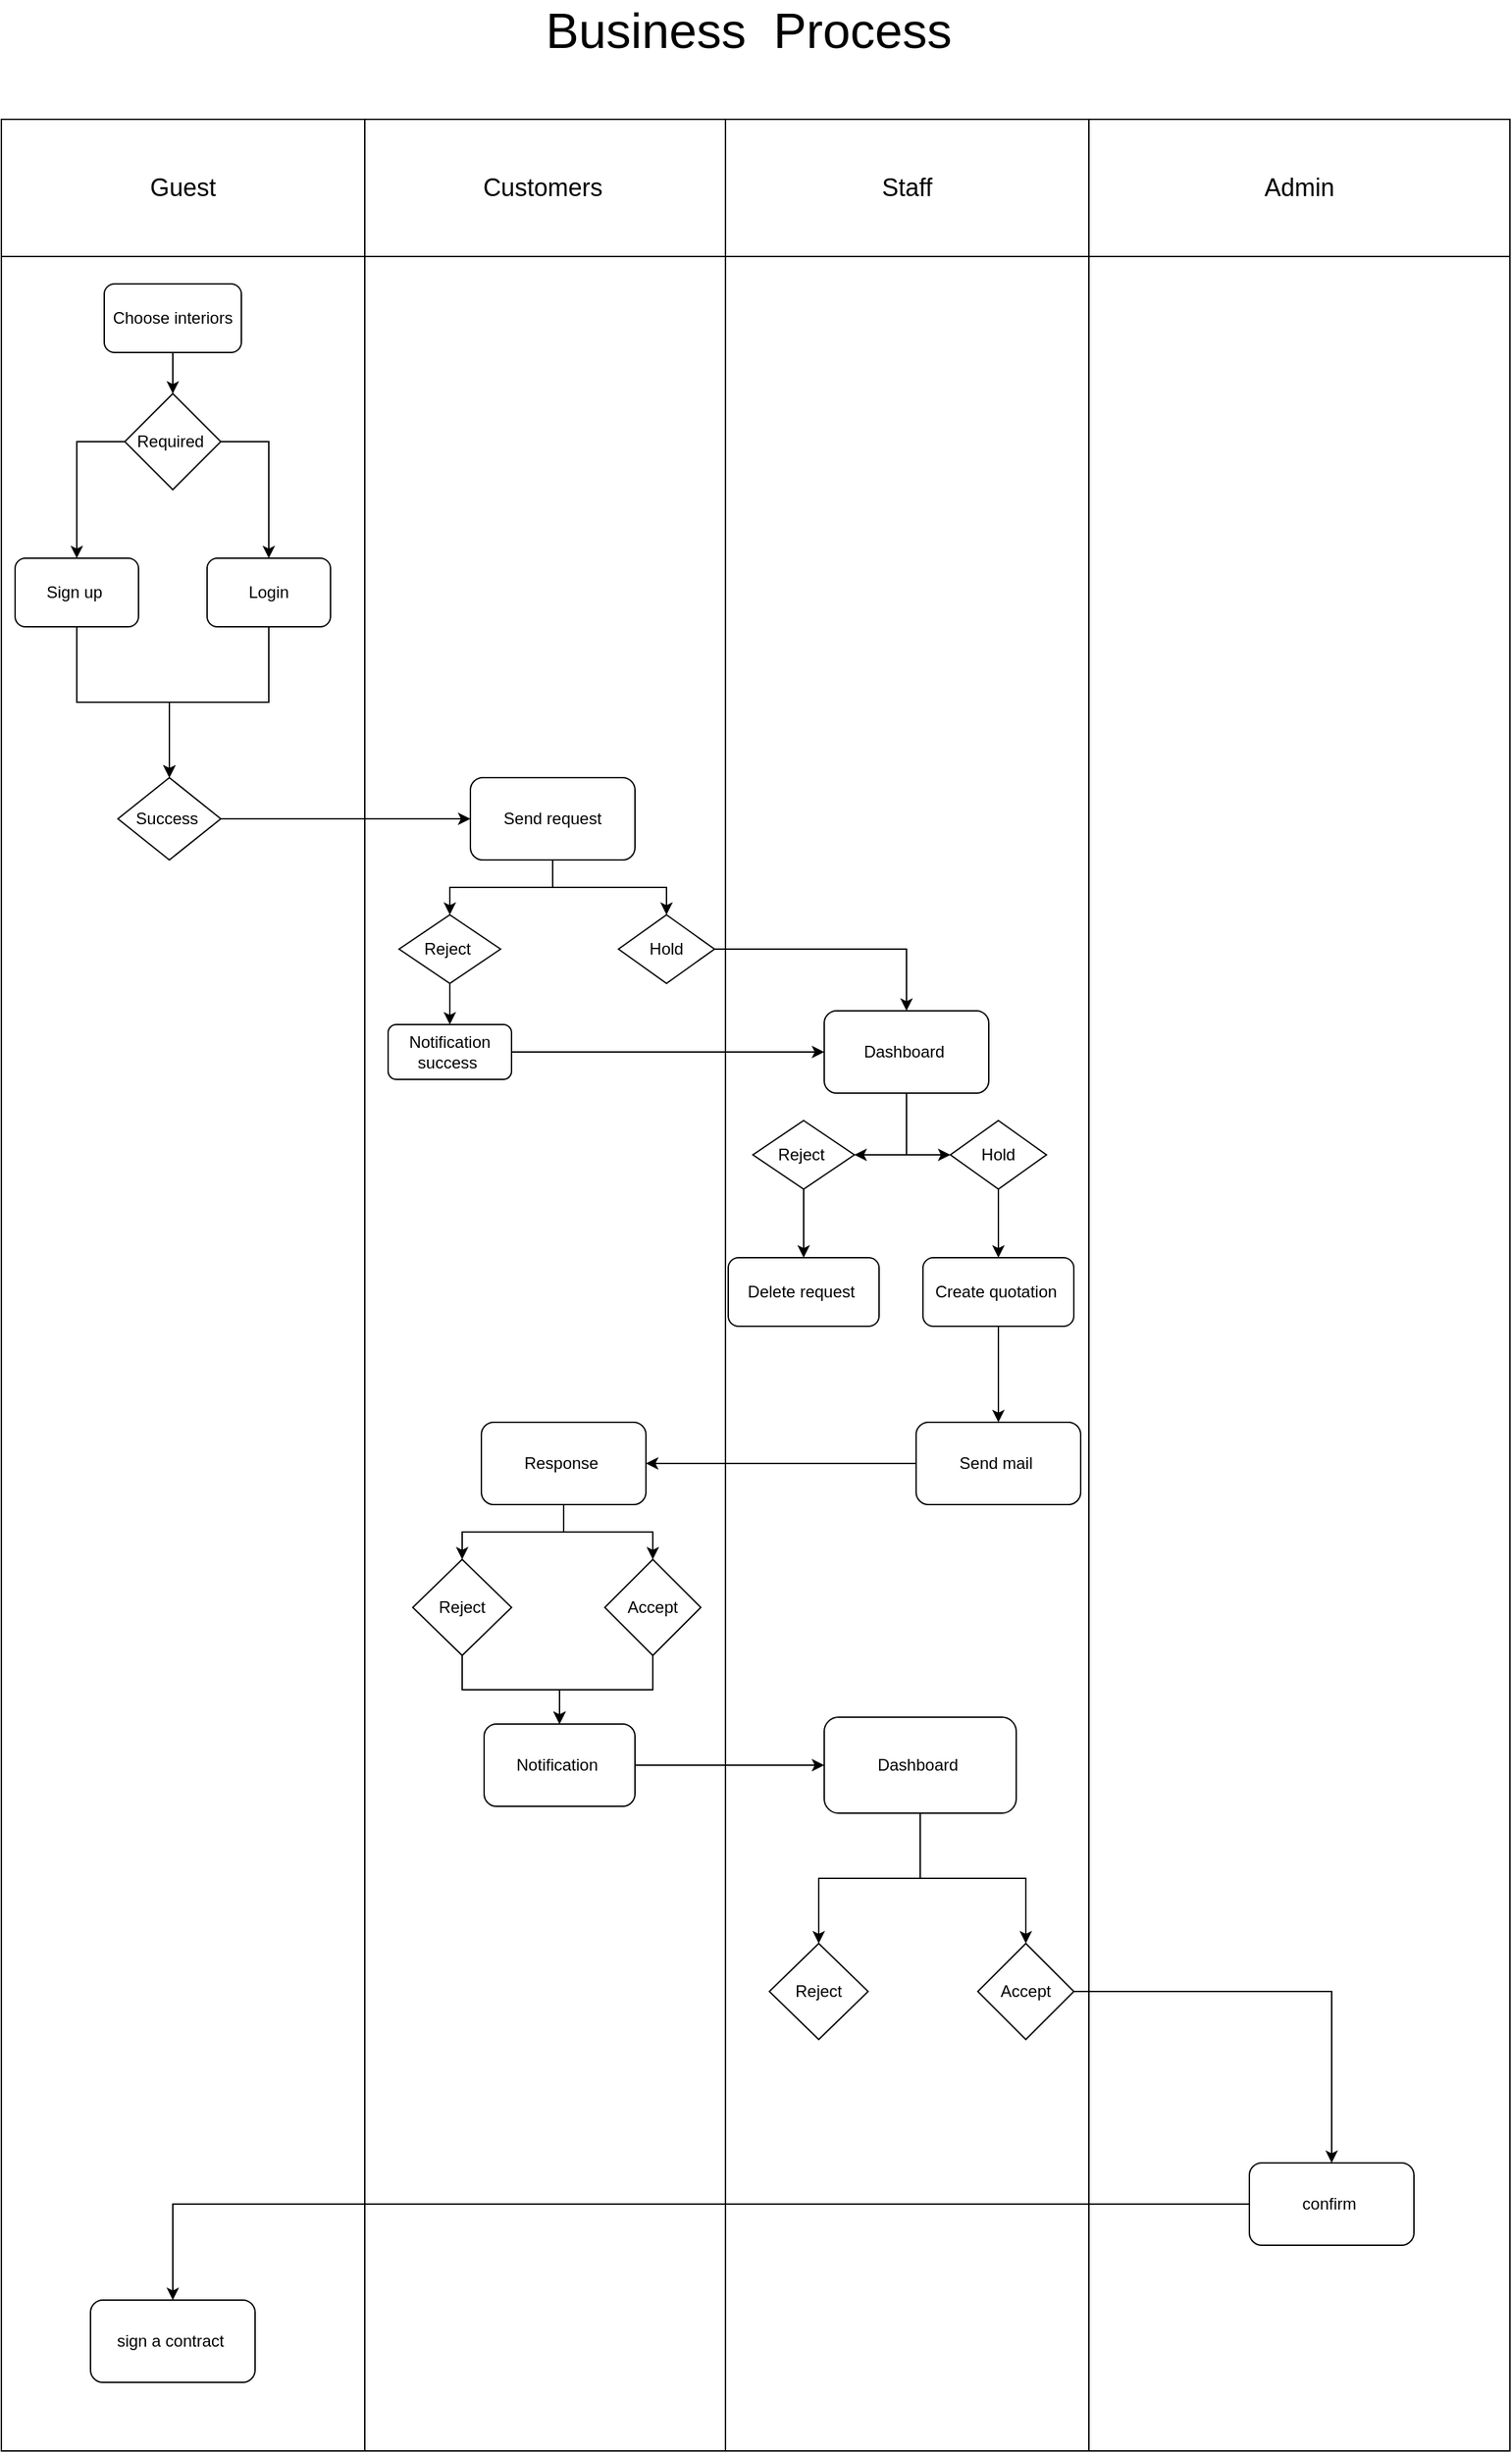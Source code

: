 <mxfile version="24.2.1" type="device">
  <diagram name="Page-1" id="74e2e168-ea6b-b213-b513-2b3c1d86103e">
    <mxGraphModel dx="1843" dy="746" grid="1" gridSize="10" guides="1" tooltips="1" connect="1" arrows="1" fold="1" page="1" pageScale="1" pageWidth="1100" pageHeight="850" background="none" math="0" shadow="0">
      <root>
        <mxCell id="0" />
        <mxCell id="1" parent="0" />
        <mxCell id="cx8E1XSnenoM079jzObZ-44" value="" style="shape=table;startSize=0;container=1;collapsible=0;childLayout=tableLayout;" vertex="1" parent="1">
          <mxGeometry y="120" width="1100" height="1700" as="geometry" />
        </mxCell>
        <mxCell id="cx8E1XSnenoM079jzObZ-45" value="" style="shape=tableRow;horizontal=0;startSize=0;swimlaneHead=0;swimlaneBody=0;strokeColor=inherit;top=0;left=0;bottom=0;right=0;collapsible=0;dropTarget=0;fillColor=none;points=[[0,0.5],[1,0.5]];portConstraint=eastwest;" vertex="1" parent="cx8E1XSnenoM079jzObZ-44">
          <mxGeometry width="1100" height="100" as="geometry" />
        </mxCell>
        <mxCell id="cx8E1XSnenoM079jzObZ-46" value="&lt;font style=&quot;font-size: 18px;&quot;&gt;Guest&lt;/font&gt;" style="shape=partialRectangle;html=1;whiteSpace=wrap;connectable=0;strokeColor=inherit;overflow=hidden;fillColor=none;top=0;left=0;bottom=0;right=0;pointerEvents=1;" vertex="1" parent="cx8E1XSnenoM079jzObZ-45">
          <mxGeometry width="265" height="100" as="geometry">
            <mxRectangle width="265" height="100" as="alternateBounds" />
          </mxGeometry>
        </mxCell>
        <mxCell id="cx8E1XSnenoM079jzObZ-47" value="&lt;font style=&quot;font-size: 18px;&quot;&gt;Customers&lt;/font&gt;&amp;nbsp;" style="shape=partialRectangle;html=1;whiteSpace=wrap;connectable=0;strokeColor=inherit;overflow=hidden;fillColor=none;top=0;left=0;bottom=0;right=0;pointerEvents=1;" vertex="1" parent="cx8E1XSnenoM079jzObZ-45">
          <mxGeometry x="265" width="263" height="100" as="geometry">
            <mxRectangle width="263" height="100" as="alternateBounds" />
          </mxGeometry>
        </mxCell>
        <mxCell id="cx8E1XSnenoM079jzObZ-48" value="&lt;font style=&quot;font-size: 18px;&quot;&gt;Staff&lt;/font&gt;" style="shape=partialRectangle;html=1;whiteSpace=wrap;connectable=0;strokeColor=inherit;overflow=hidden;fillColor=none;top=0;left=0;bottom=0;right=0;pointerEvents=1;" vertex="1" parent="cx8E1XSnenoM079jzObZ-45">
          <mxGeometry x="528" width="265" height="100" as="geometry">
            <mxRectangle width="265" height="100" as="alternateBounds" />
          </mxGeometry>
        </mxCell>
        <mxCell id="cx8E1XSnenoM079jzObZ-49" value="&lt;font style=&quot;font-size: 18px;&quot;&gt;Admin&lt;/font&gt;" style="shape=partialRectangle;html=1;whiteSpace=wrap;connectable=0;strokeColor=inherit;overflow=hidden;fillColor=none;top=0;left=0;bottom=0;right=0;pointerEvents=1;" vertex="1" parent="cx8E1XSnenoM079jzObZ-45">
          <mxGeometry x="793" width="307" height="100" as="geometry">
            <mxRectangle width="307" height="100" as="alternateBounds" />
          </mxGeometry>
        </mxCell>
        <mxCell id="cx8E1XSnenoM079jzObZ-50" value="" style="shape=tableRow;horizontal=0;startSize=0;swimlaneHead=0;swimlaneBody=0;strokeColor=inherit;top=0;left=0;bottom=0;right=0;collapsible=0;dropTarget=0;fillColor=none;points=[[0,0.5],[1,0.5]];portConstraint=eastwest;" vertex="1" parent="cx8E1XSnenoM079jzObZ-44">
          <mxGeometry y="100" width="1100" height="1600" as="geometry" />
        </mxCell>
        <mxCell id="cx8E1XSnenoM079jzObZ-51" value="" style="shape=partialRectangle;html=1;whiteSpace=wrap;connectable=0;strokeColor=inherit;overflow=hidden;fillColor=none;top=0;left=0;bottom=0;right=0;pointerEvents=1;" vertex="1" parent="cx8E1XSnenoM079jzObZ-50">
          <mxGeometry width="265" height="1600" as="geometry">
            <mxRectangle width="265" height="1600" as="alternateBounds" />
          </mxGeometry>
        </mxCell>
        <mxCell id="cx8E1XSnenoM079jzObZ-52" value="" style="shape=partialRectangle;html=1;whiteSpace=wrap;connectable=0;strokeColor=inherit;overflow=hidden;fillColor=none;top=0;left=0;bottom=0;right=0;pointerEvents=1;" vertex="1" parent="cx8E1XSnenoM079jzObZ-50">
          <mxGeometry x="265" width="263" height="1600" as="geometry">
            <mxRectangle width="263" height="1600" as="alternateBounds" />
          </mxGeometry>
        </mxCell>
        <mxCell id="cx8E1XSnenoM079jzObZ-53" value="" style="shape=partialRectangle;html=1;whiteSpace=wrap;connectable=0;strokeColor=inherit;overflow=hidden;fillColor=none;top=0;left=0;bottom=0;right=0;pointerEvents=1;" vertex="1" parent="cx8E1XSnenoM079jzObZ-50">
          <mxGeometry x="528" width="265" height="1600" as="geometry">
            <mxRectangle width="265" height="1600" as="alternateBounds" />
          </mxGeometry>
        </mxCell>
        <mxCell id="cx8E1XSnenoM079jzObZ-54" value="" style="shape=partialRectangle;html=1;whiteSpace=wrap;connectable=0;strokeColor=inherit;overflow=hidden;fillColor=none;top=0;left=0;bottom=0;right=0;pointerEvents=1;" vertex="1" parent="cx8E1XSnenoM079jzObZ-50">
          <mxGeometry x="793" width="307" height="1600" as="geometry">
            <mxRectangle width="307" height="1600" as="alternateBounds" />
          </mxGeometry>
        </mxCell>
        <mxCell id="cx8E1XSnenoM079jzObZ-77" value="&lt;font style=&quot;font-size: 36px;&quot;&gt;Business&amp;nbsp; Process&amp;nbsp;&lt;/font&gt;" style="text;html=1;align=center;verticalAlign=middle;whiteSpace=wrap;rounded=0;" vertex="1" parent="1">
          <mxGeometry x="380" y="40" width="340" height="30" as="geometry" />
        </mxCell>
        <mxCell id="cx8E1XSnenoM079jzObZ-87" style="edgeStyle=orthogonalEdgeStyle;rounded=0;orthogonalLoop=1;jettySize=auto;html=1;entryX=0.5;entryY=0;entryDx=0;entryDy=0;" edge="1" parent="1" source="cx8E1XSnenoM079jzObZ-81" target="cx8E1XSnenoM079jzObZ-82">
          <mxGeometry relative="1" as="geometry" />
        </mxCell>
        <mxCell id="cx8E1XSnenoM079jzObZ-81" value="Choose interiors" style="rounded=1;whiteSpace=wrap;html=1;" vertex="1" parent="1">
          <mxGeometry x="75" y="240" width="100" height="50" as="geometry" />
        </mxCell>
        <mxCell id="cx8E1XSnenoM079jzObZ-136" style="edgeStyle=orthogonalEdgeStyle;rounded=0;orthogonalLoop=1;jettySize=auto;html=1;entryX=0.5;entryY=0;entryDx=0;entryDy=0;" edge="1" parent="1" source="cx8E1XSnenoM079jzObZ-82" target="cx8E1XSnenoM079jzObZ-84">
          <mxGeometry relative="1" as="geometry">
            <Array as="points">
              <mxPoint x="55" y="355" />
            </Array>
          </mxGeometry>
        </mxCell>
        <mxCell id="cx8E1XSnenoM079jzObZ-137" style="edgeStyle=orthogonalEdgeStyle;rounded=0;orthogonalLoop=1;jettySize=auto;html=1;entryX=0.5;entryY=0;entryDx=0;entryDy=0;" edge="1" parent="1" source="cx8E1XSnenoM079jzObZ-82" target="cx8E1XSnenoM079jzObZ-83">
          <mxGeometry relative="1" as="geometry">
            <Array as="points">
              <mxPoint x="195" y="355" />
            </Array>
          </mxGeometry>
        </mxCell>
        <mxCell id="cx8E1XSnenoM079jzObZ-82" value="Required&amp;nbsp;" style="rhombus;whiteSpace=wrap;html=1;" vertex="1" parent="1">
          <mxGeometry x="90" y="320" width="70" height="70" as="geometry" />
        </mxCell>
        <mxCell id="cx8E1XSnenoM079jzObZ-91" style="edgeStyle=orthogonalEdgeStyle;rounded=0;orthogonalLoop=1;jettySize=auto;html=1;entryX=0.5;entryY=0;entryDx=0;entryDy=0;" edge="1" parent="1" source="cx8E1XSnenoM079jzObZ-83" target="cx8E1XSnenoM079jzObZ-85">
          <mxGeometry relative="1" as="geometry" />
        </mxCell>
        <mxCell id="cx8E1XSnenoM079jzObZ-83" value="Login" style="rounded=1;whiteSpace=wrap;html=1;" vertex="1" parent="1">
          <mxGeometry x="150" y="440" width="90" height="50" as="geometry" />
        </mxCell>
        <mxCell id="cx8E1XSnenoM079jzObZ-90" style="edgeStyle=orthogonalEdgeStyle;rounded=0;orthogonalLoop=1;jettySize=auto;html=1;" edge="1" parent="1" source="cx8E1XSnenoM079jzObZ-84" target="cx8E1XSnenoM079jzObZ-85">
          <mxGeometry relative="1" as="geometry" />
        </mxCell>
        <mxCell id="cx8E1XSnenoM079jzObZ-84" value="Sign up&amp;nbsp;" style="rounded=1;whiteSpace=wrap;html=1;" vertex="1" parent="1">
          <mxGeometry x="10" y="440" width="90" height="50" as="geometry" />
        </mxCell>
        <mxCell id="cx8E1XSnenoM079jzObZ-92" style="edgeStyle=orthogonalEdgeStyle;rounded=0;orthogonalLoop=1;jettySize=auto;html=1;entryX=0;entryY=0.5;entryDx=0;entryDy=0;" edge="1" parent="1" source="cx8E1XSnenoM079jzObZ-85" target="cx8E1XSnenoM079jzObZ-86">
          <mxGeometry relative="1" as="geometry" />
        </mxCell>
        <mxCell id="cx8E1XSnenoM079jzObZ-85" value="Success&amp;nbsp;" style="rhombus;whiteSpace=wrap;html=1;" vertex="1" parent="1">
          <mxGeometry x="85" y="600" width="75" height="60" as="geometry" />
        </mxCell>
        <mxCell id="cx8E1XSnenoM079jzObZ-140" style="edgeStyle=orthogonalEdgeStyle;rounded=0;orthogonalLoop=1;jettySize=auto;html=1;entryX=0.5;entryY=0;entryDx=0;entryDy=0;" edge="1" parent="1" source="cx8E1XSnenoM079jzObZ-86" target="cx8E1XSnenoM079jzObZ-93">
          <mxGeometry relative="1" as="geometry" />
        </mxCell>
        <mxCell id="cx8E1XSnenoM079jzObZ-141" style="edgeStyle=orthogonalEdgeStyle;rounded=0;orthogonalLoop=1;jettySize=auto;html=1;entryX=0.5;entryY=0;entryDx=0;entryDy=0;" edge="1" parent="1" source="cx8E1XSnenoM079jzObZ-86" target="cx8E1XSnenoM079jzObZ-94">
          <mxGeometry relative="1" as="geometry" />
        </mxCell>
        <mxCell id="cx8E1XSnenoM079jzObZ-86" value="Send request" style="rounded=1;whiteSpace=wrap;html=1;" vertex="1" parent="1">
          <mxGeometry x="342" y="600" width="120" height="60" as="geometry" />
        </mxCell>
        <mxCell id="cx8E1XSnenoM079jzObZ-142" style="edgeStyle=orthogonalEdgeStyle;rounded=0;orthogonalLoop=1;jettySize=auto;html=1;" edge="1" parent="1" source="cx8E1XSnenoM079jzObZ-93" target="cx8E1XSnenoM079jzObZ-97">
          <mxGeometry relative="1" as="geometry" />
        </mxCell>
        <mxCell id="cx8E1XSnenoM079jzObZ-93" value="Reject&amp;nbsp;" style="rhombus;whiteSpace=wrap;html=1;" vertex="1" parent="1">
          <mxGeometry x="290" y="700" width="74" height="50" as="geometry" />
        </mxCell>
        <mxCell id="cx8E1XSnenoM079jzObZ-128" style="edgeStyle=orthogonalEdgeStyle;rounded=0;orthogonalLoop=1;jettySize=auto;html=1;" edge="1" parent="1" source="cx8E1XSnenoM079jzObZ-94" target="cx8E1XSnenoM079jzObZ-101">
          <mxGeometry relative="1" as="geometry" />
        </mxCell>
        <mxCell id="cx8E1XSnenoM079jzObZ-94" value="Hold" style="rhombus;whiteSpace=wrap;html=1;" vertex="1" parent="1">
          <mxGeometry x="450" y="700" width="70" height="50" as="geometry" />
        </mxCell>
        <mxCell id="cx8E1XSnenoM079jzObZ-130" style="edgeStyle=orthogonalEdgeStyle;rounded=0;orthogonalLoop=1;jettySize=auto;html=1;entryX=0;entryY=0.5;entryDx=0;entryDy=0;" edge="1" parent="1" source="cx8E1XSnenoM079jzObZ-97" target="cx8E1XSnenoM079jzObZ-101">
          <mxGeometry relative="1" as="geometry" />
        </mxCell>
        <mxCell id="cx8E1XSnenoM079jzObZ-97" value="Notification success&amp;nbsp;" style="rounded=1;whiteSpace=wrap;html=1;" vertex="1" parent="1">
          <mxGeometry x="282" y="780" width="90" height="40" as="geometry" />
        </mxCell>
        <mxCell id="cx8E1XSnenoM079jzObZ-131" style="edgeStyle=orthogonalEdgeStyle;rounded=0;orthogonalLoop=1;jettySize=auto;html=1;entryX=1;entryY=0.5;entryDx=0;entryDy=0;" edge="1" parent="1" source="cx8E1XSnenoM079jzObZ-101" target="cx8E1XSnenoM079jzObZ-127">
          <mxGeometry relative="1" as="geometry" />
        </mxCell>
        <mxCell id="cx8E1XSnenoM079jzObZ-132" style="edgeStyle=orthogonalEdgeStyle;rounded=0;orthogonalLoop=1;jettySize=auto;html=1;entryX=0;entryY=0.5;entryDx=0;entryDy=0;" edge="1" parent="1" source="cx8E1XSnenoM079jzObZ-101" target="cx8E1XSnenoM079jzObZ-126">
          <mxGeometry relative="1" as="geometry" />
        </mxCell>
        <mxCell id="cx8E1XSnenoM079jzObZ-101" value="Dashboard&amp;nbsp;" style="rounded=1;whiteSpace=wrap;html=1;" vertex="1" parent="1">
          <mxGeometry x="600" y="770" width="120" height="60" as="geometry" />
        </mxCell>
        <mxCell id="cx8E1XSnenoM079jzObZ-107" style="edgeStyle=orthogonalEdgeStyle;rounded=0;orthogonalLoop=1;jettySize=auto;html=1;entryX=0.5;entryY=0;entryDx=0;entryDy=0;" edge="1" parent="1" source="cx8E1XSnenoM079jzObZ-104" target="cx8E1XSnenoM079jzObZ-105">
          <mxGeometry relative="1" as="geometry" />
        </mxCell>
        <mxCell id="cx8E1XSnenoM079jzObZ-104" value="Create quotation&amp;nbsp;" style="rounded=1;whiteSpace=wrap;html=1;" vertex="1" parent="1">
          <mxGeometry x="672" y="950" width="110" height="50" as="geometry" />
        </mxCell>
        <mxCell id="cx8E1XSnenoM079jzObZ-110" style="edgeStyle=orthogonalEdgeStyle;rounded=0;orthogonalLoop=1;jettySize=auto;html=1;entryX=1;entryY=0.5;entryDx=0;entryDy=0;" edge="1" parent="1" source="cx8E1XSnenoM079jzObZ-105" target="cx8E1XSnenoM079jzObZ-109">
          <mxGeometry relative="1" as="geometry" />
        </mxCell>
        <mxCell id="cx8E1XSnenoM079jzObZ-105" value="Send mail&amp;nbsp;" style="rounded=1;whiteSpace=wrap;html=1;" vertex="1" parent="1">
          <mxGeometry x="667" y="1070" width="120" height="60" as="geometry" />
        </mxCell>
        <mxCell id="cx8E1XSnenoM079jzObZ-143" style="edgeStyle=orthogonalEdgeStyle;rounded=0;orthogonalLoop=1;jettySize=auto;html=1;" edge="1" parent="1" source="cx8E1XSnenoM079jzObZ-109" target="cx8E1XSnenoM079jzObZ-111">
          <mxGeometry relative="1" as="geometry" />
        </mxCell>
        <mxCell id="cx8E1XSnenoM079jzObZ-144" style="edgeStyle=orthogonalEdgeStyle;rounded=0;orthogonalLoop=1;jettySize=auto;html=1;entryX=0.5;entryY=0;entryDx=0;entryDy=0;" edge="1" parent="1" source="cx8E1XSnenoM079jzObZ-109" target="cx8E1XSnenoM079jzObZ-112">
          <mxGeometry relative="1" as="geometry" />
        </mxCell>
        <mxCell id="cx8E1XSnenoM079jzObZ-109" value="Response&amp;nbsp;" style="rounded=1;whiteSpace=wrap;html=1;" vertex="1" parent="1">
          <mxGeometry x="350" y="1070" width="120" height="60" as="geometry" />
        </mxCell>
        <mxCell id="cx8E1XSnenoM079jzObZ-145" style="edgeStyle=orthogonalEdgeStyle;rounded=0;orthogonalLoop=1;jettySize=auto;html=1;entryX=0.5;entryY=0;entryDx=0;entryDy=0;" edge="1" parent="1" source="cx8E1XSnenoM079jzObZ-111" target="cx8E1XSnenoM079jzObZ-115">
          <mxGeometry relative="1" as="geometry" />
        </mxCell>
        <mxCell id="cx8E1XSnenoM079jzObZ-111" value="Reject" style="rhombus;whiteSpace=wrap;html=1;" vertex="1" parent="1">
          <mxGeometry x="300" y="1170" width="72" height="70" as="geometry" />
        </mxCell>
        <mxCell id="cx8E1XSnenoM079jzObZ-146" style="edgeStyle=orthogonalEdgeStyle;rounded=0;orthogonalLoop=1;jettySize=auto;html=1;entryX=0.5;entryY=0;entryDx=0;entryDy=0;" edge="1" parent="1" source="cx8E1XSnenoM079jzObZ-112" target="cx8E1XSnenoM079jzObZ-115">
          <mxGeometry relative="1" as="geometry" />
        </mxCell>
        <mxCell id="cx8E1XSnenoM079jzObZ-112" value="Accept" style="rhombus;whiteSpace=wrap;html=1;" vertex="1" parent="1">
          <mxGeometry x="440" y="1170" width="70" height="70" as="geometry" />
        </mxCell>
        <mxCell id="cx8E1XSnenoM079jzObZ-119" style="edgeStyle=orthogonalEdgeStyle;rounded=0;orthogonalLoop=1;jettySize=auto;html=1;entryX=0;entryY=0.5;entryDx=0;entryDy=0;" edge="1" parent="1" source="cx8E1XSnenoM079jzObZ-115" target="cx8E1XSnenoM079jzObZ-118">
          <mxGeometry relative="1" as="geometry" />
        </mxCell>
        <mxCell id="cx8E1XSnenoM079jzObZ-115" value="Notification&amp;nbsp;" style="rounded=1;whiteSpace=wrap;html=1;" vertex="1" parent="1">
          <mxGeometry x="352" y="1290" width="110" height="60" as="geometry" />
        </mxCell>
        <mxCell id="cx8E1XSnenoM079jzObZ-122" style="edgeStyle=orthogonalEdgeStyle;rounded=0;orthogonalLoop=1;jettySize=auto;html=1;entryX=0.5;entryY=0;entryDx=0;entryDy=0;" edge="1" parent="1" source="cx8E1XSnenoM079jzObZ-118" target="cx8E1XSnenoM079jzObZ-120">
          <mxGeometry relative="1" as="geometry" />
        </mxCell>
        <mxCell id="cx8E1XSnenoM079jzObZ-124" style="edgeStyle=orthogonalEdgeStyle;rounded=0;orthogonalLoop=1;jettySize=auto;html=1;entryX=0.5;entryY=0;entryDx=0;entryDy=0;" edge="1" parent="1" source="cx8E1XSnenoM079jzObZ-118" target="cx8E1XSnenoM079jzObZ-121">
          <mxGeometry relative="1" as="geometry" />
        </mxCell>
        <mxCell id="cx8E1XSnenoM079jzObZ-118" value="Dashboard&amp;nbsp;" style="rounded=1;whiteSpace=wrap;html=1;" vertex="1" parent="1">
          <mxGeometry x="600" y="1285" width="140" height="70" as="geometry" />
        </mxCell>
        <mxCell id="cx8E1XSnenoM079jzObZ-120" value="Reject" style="rhombus;whiteSpace=wrap;html=1;" vertex="1" parent="1">
          <mxGeometry x="560" y="1450" width="72" height="70" as="geometry" />
        </mxCell>
        <mxCell id="cx8E1XSnenoM079jzObZ-149" style="edgeStyle=orthogonalEdgeStyle;rounded=0;orthogonalLoop=1;jettySize=auto;html=1;" edge="1" parent="1" source="cx8E1XSnenoM079jzObZ-121" target="cx8E1XSnenoM079jzObZ-148">
          <mxGeometry relative="1" as="geometry" />
        </mxCell>
        <mxCell id="cx8E1XSnenoM079jzObZ-121" value="Accept" style="rhombus;whiteSpace=wrap;html=1;" vertex="1" parent="1">
          <mxGeometry x="712" y="1450" width="70" height="70" as="geometry" />
        </mxCell>
        <mxCell id="cx8E1XSnenoM079jzObZ-135" style="edgeStyle=orthogonalEdgeStyle;rounded=0;orthogonalLoop=1;jettySize=auto;html=1;" edge="1" parent="1" source="cx8E1XSnenoM079jzObZ-126" target="cx8E1XSnenoM079jzObZ-104">
          <mxGeometry relative="1" as="geometry" />
        </mxCell>
        <mxCell id="cx8E1XSnenoM079jzObZ-126" value="Hold" style="rhombus;whiteSpace=wrap;html=1;" vertex="1" parent="1">
          <mxGeometry x="692" y="850" width="70" height="50" as="geometry" />
        </mxCell>
        <mxCell id="cx8E1XSnenoM079jzObZ-134" style="edgeStyle=orthogonalEdgeStyle;rounded=0;orthogonalLoop=1;jettySize=auto;html=1;entryX=0.5;entryY=0;entryDx=0;entryDy=0;" edge="1" parent="1" source="cx8E1XSnenoM079jzObZ-127" target="cx8E1XSnenoM079jzObZ-133">
          <mxGeometry relative="1" as="geometry" />
        </mxCell>
        <mxCell id="cx8E1XSnenoM079jzObZ-127" value="Reject&amp;nbsp;" style="rhombus;whiteSpace=wrap;html=1;" vertex="1" parent="1">
          <mxGeometry x="548" y="850" width="74" height="50" as="geometry" />
        </mxCell>
        <mxCell id="cx8E1XSnenoM079jzObZ-133" value="Delete request&amp;nbsp;" style="rounded=1;whiteSpace=wrap;html=1;" vertex="1" parent="1">
          <mxGeometry x="530" y="950" width="110" height="50" as="geometry" />
        </mxCell>
        <mxCell id="cx8E1XSnenoM079jzObZ-151" style="edgeStyle=orthogonalEdgeStyle;rounded=0;orthogonalLoop=1;jettySize=auto;html=1;entryX=0.5;entryY=0;entryDx=0;entryDy=0;" edge="1" parent="1" source="cx8E1XSnenoM079jzObZ-148" target="cx8E1XSnenoM079jzObZ-150">
          <mxGeometry relative="1" as="geometry" />
        </mxCell>
        <mxCell id="cx8E1XSnenoM079jzObZ-148" value="confirm&amp;nbsp;" style="rounded=1;whiteSpace=wrap;html=1;" vertex="1" parent="1">
          <mxGeometry x="910" y="1610" width="120" height="60" as="geometry" />
        </mxCell>
        <mxCell id="cx8E1XSnenoM079jzObZ-150" value="sign a contract&amp;nbsp;" style="rounded=1;whiteSpace=wrap;html=1;" vertex="1" parent="1">
          <mxGeometry x="65" y="1710" width="120" height="60" as="geometry" />
        </mxCell>
      </root>
    </mxGraphModel>
  </diagram>
</mxfile>
